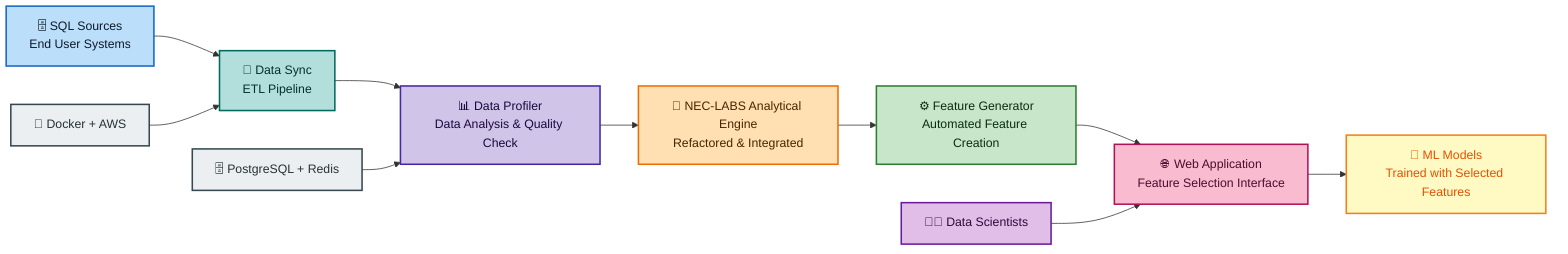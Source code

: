 graph LR
    %% ---------------------- Data Sources ----------------------
    A[🗄️ SQL Sources<br/>End User Systems] --> B[🔄 Data Sync<br/>ETL Pipeline]
    
    %% ---------------------- Data Processing ----------------------
    B --> C[📊 Data Profiler<br/>Data Analysis & Quality Check]
    
    %% ---------------------- Analytical Engine ----------------------
    C --> D[🧠 NEC-LABS Analytical Engine<br/>Refactored & Integrated]
    
    %% ---------------------- Feature Generation ----------------------
    D --> E[⚙️ Feature Generator<br/>Automated Feature Creation]
    
    %% ---------------------- Web Application ----------------------
    E --> F[🌐 Web Application<br/>Feature Selection Interface]
    
    %% ---------------------- Users ----------------------
    G[👨‍💻 Data Scientists] --> F
    
    %% ---------------------- Output ----------------------
    F --> H[🤖 ML Models<br/>Trained with Selected Features]
    
    %% ---------------------- Infrastructure ----------------------
    I[🐳 Docker + AWS] --> B
    J[🗄️ PostgreSQL + Redis] --> C
    
    %% ---------------------- Styles ----------------------
    classDef sources fill:#BBDEFB,stroke:#1565C0,stroke-width:2px,color:#0D1B2A;
    classDef sync fill:#B2DFDB,stroke:#00695C,stroke-width:2px,color:#00332E;
    classDef profiler fill:#D1C4E9,stroke:#4527A0,stroke-width:2px,color:#1A093F;
    classDef engine fill:#FFE0B2,stroke:#EF6C00,stroke-width:2px,color:#4A2500;
    classDef features fill:#C8E6C9,stroke:#2E7D32,stroke-width:2px,color:#0B2E13;
    classDef webapp fill:#F8BBD0,stroke:#AD1457,stroke-width:2px,color:#4A0E2E;
    classDef users fill:#E1BEE7,stroke:#6A1B9A,stroke-width:2px,color:#2D0A3A;
    classDef output fill:#FFF9C4,stroke:#F57F17,stroke-width:2px,color:#E65100;
    classDef infra fill:#ECEFF1,stroke:#37474F,stroke-width:2px,color:#263238;
    
    class A sources
    class B sync
    class C profiler
    class D engine
    class E features
    class F webapp
    class G users
    class H output
    class I,J infra